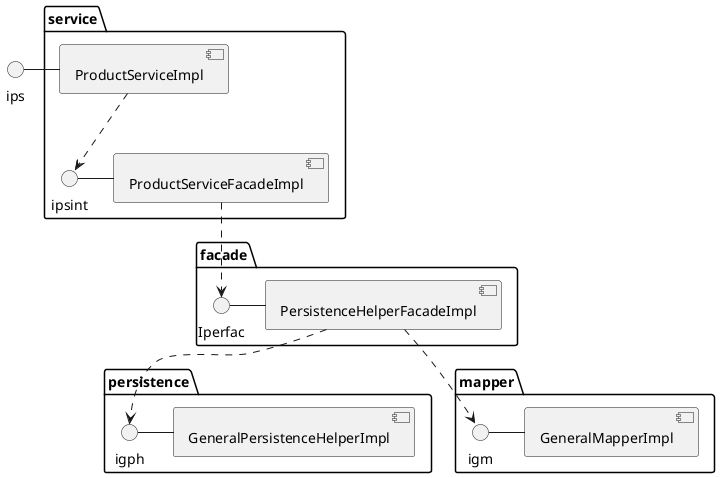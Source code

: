 @startuml


() ips


package "service" {

	ips-[ProductServiceImpl]
    ipsint-[ProductServiceFacadeImpl]
    [ProductServiceImpl]..>ipsint    
}

package "facade" {
	Iperfac-[PersistenceHelperFacadeImpl]
    [ProductServiceFacadeImpl]..>Iperfac    
}


package "persistence" {
	igph-[GeneralPersistenceHelperImpl]
    [PersistenceHelperFacadeImpl]..>igph   
}

package "mapper"{
	igm-[GeneralMapperImpl]
    [PersistenceHelperFacadeImpl]..>igm    
}








@enduml
